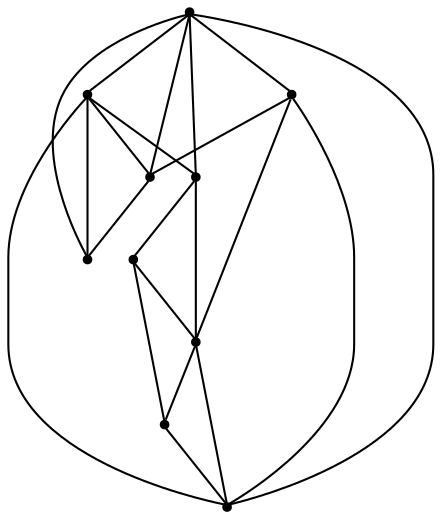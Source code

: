 graph {
  node [shape=point,comment="{\"directed\":false,\"doi\":\"10.1007/978-3-319-03841-4_8\",\"figure\":\"1 (2)\"}"]

  v0 [pos="1193.7981341278157,821.9144297037994"]
  v1 [pos="1113.7404931417448,849.7940018820054"]
  v2 [pos="1085.907851000489,849.7940018820054"]
  v3 [pos="946.6825272105709,961.1245767732678"]
  v4 [pos="1058.0753202015087,849.7940018820054"]
  v5 [pos="918.8499486934725,821.9144297037996"]
  v6 [pos="946.6825272105708,877.6110027863576"]
  v7 [pos="1002.3476206206103,877.6110027863576"]
  v8 [pos="974.5151057276692,905.4280036907097"]
  v9 [pos="918.8499486934725,1072.455406019302"]

  v0 -- v1 [id="-3",pos="1193.7981341278157,821.9144297037994 1113.7404931417448,849.7940018820054 1113.7404931417448,849.7940018820054 1113.7404931417448,849.7940018820054"]
  v6 -- v7 [id="-15",pos="946.6825272105708,877.6110027863576 1002.3476206206103,877.6110027863576 1002.3476206206103,877.6110027863576 1002.3476206206103,877.6110027863576"]
  v4 -- v2 [id="-18",pos="1058.0753202015087,849.7940018820054 1085.907851000489,849.7940018820054 1085.907851000489,849.7940018820054 1085.907851000489,849.7940018820054"]
  v2 -- v1 [id="-19",pos="1085.907851000489,849.7940018820054 1113.7404931417448,849.7940018820054 1113.7404931417448,849.7940018820054 1113.7404931417448,849.7940018820054"]
  v5 -- v0 [id="-22",pos="918.8499486934725,821.9144297037996 1193.7981341278157,821.9144297037994 1193.7981341278157,821.9144297037994 1193.7981341278157,821.9144297037994"]
  v2 -- v3 [id="-25",pos="1085.907851000489,849.7940018820054 946.6825272105709,961.1245767732678 946.6825272105709,961.1245767732678 946.6825272105709,961.1245767732678"]
  v9 -- v0 [id="-26",pos="918.8499486934725,1072.455406019302 1193.7981341278157,821.9144297037994 1193.7981341278157,821.9144297037994 1193.7981341278157,821.9144297037994"]
  v9 -- v1 [id="-27",pos="918.8499486934725,1072.455406019302 1113.7404931417448,849.7940018820054 1113.7404931417448,849.7940018820054 1113.7404931417448,849.7940018820054"]
  v9 -- v2 [id="-28",pos="918.8499486934725,1072.455406019302 1085.907851000489,849.7940018820054 1085.907851000489,849.7940018820054 1085.907851000489,849.7940018820054"]
  v9 -- v3 [id="-29",pos="918.8499486934725,1072.455406019302 946.6825272105709,961.1245767732678 946.6825272105709,961.1245767732678 946.6825272105709,961.1245767732678"]
  v9 -- v5 [id="-30",pos="918.8499486934725,1072.455406019302 918.8499486934725,821.9144297037996 918.8499486934725,821.9144297037996 918.8499486934725,821.9144297037996"]
  v9 -- v4 [id="-31",pos="918.8499486934725,1072.455406019302 1058.0753202015087,849.7940018820054 1058.0753202015087,849.7940018820054 1058.0753202015087,849.7940018820054"]
  v5 -- v6 [id="-32",pos="918.8499486934725,821.9144297037996 946.6825272105708,877.6110027863576 946.6825272105708,877.6110027863576 946.6825272105708,877.6110027863576"]
  v5 -- v4 [id="-33",pos="918.8499486934725,821.9144297037996 1058.0753202015087,849.7940018820054 1058.0753202015087,849.7940018820054 1058.0753202015087,849.7940018820054"]
  v3 -- v8 [id="-41",pos="946.6825272105709,961.1245767732678 974.5151057276692,905.4280036907097 974.5151057276692,905.4280036907097 974.5151057276692,905.4280036907097"]
  v6 -- v3 [id="-43",pos="946.6825272105708,877.6110027863576 946.6825272105709,961.1245767732678 946.6825272105709,961.1245767732678 946.6825272105709,961.1245767732678"]
  v8 -- v6 [id="-45",pos="974.5151057276692,905.4280036907097 946.6825272105708,877.6110027863576 946.6825272105708,877.6110027863576 946.6825272105708,877.6110027863576"]
  v7 -- v4 [id="-48",pos="1002.3476206206103,877.6110027863576 1058.0753202015087,849.7940018820054 1058.0753202015087,849.7940018820054 1058.0753202015087,849.7940018820054"]
  v7 -- v8 [id="-49",pos="1002.3476206206103,877.6110027863576 974.5151057276692,905.4280036907097 974.5151057276692,905.4280036907097 974.5151057276692,905.4280036907097"]
  v4 -- v6 [id="-53",pos="1058.0753202015087,849.7940018820054 946.6825272105708,877.6110027863576 946.6825272105708,877.6110027863576 946.6825272105708,877.6110027863576"]
  v2 -- v0 [id="-56",pos="1085.907851000489,849.7940018820054 1193.7981341278157,821.9144297037994 1193.7981341278157,821.9144297037994 1193.7981341278157,821.9144297037994"]
}